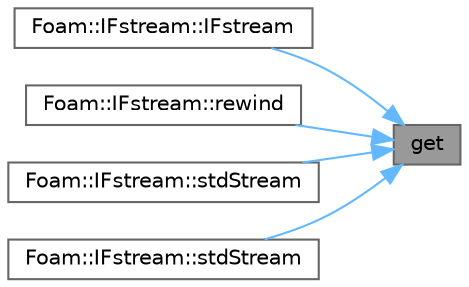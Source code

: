 digraph "get"
{
 // LATEX_PDF_SIZE
  bgcolor="transparent";
  edge [fontname=Helvetica,fontsize=10,labelfontname=Helvetica,labelfontsize=10];
  node [fontname=Helvetica,fontsize=10,shape=box,height=0.2,width=0.4];
  rankdir="RL";
  Node1 [id="Node000001",label="get",height=0.2,width=0.4,color="gray40", fillcolor="grey60", style="filled", fontcolor="black",tooltip=" "];
  Node1 -> Node2 [id="edge1_Node000001_Node000002",dir="back",color="steelblue1",style="solid",tooltip=" "];
  Node2 [id="Node000002",label="Foam::IFstream::IFstream",height=0.2,width=0.4,color="grey40", fillcolor="white", style="filled",URL="$classFoam_1_1IFstream.html#a44e3cfdad61ef8186a1193e583707961",tooltip=" "];
  Node1 -> Node3 [id="edge2_Node000001_Node000003",dir="back",color="steelblue1",style="solid",tooltip=" "];
  Node3 [id="Node000003",label="Foam::IFstream::rewind",height=0.2,width=0.4,color="grey40", fillcolor="white", style="filled",URL="$classFoam_1_1IFstream.html#ab8734e666421c9fe3b6380a818c6c727",tooltip=" "];
  Node1 -> Node4 [id="edge3_Node000001_Node000004",dir="back",color="steelblue1",style="solid",tooltip=" "];
  Node4 [id="Node000004",label="Foam::IFstream::stdStream",height=0.2,width=0.4,color="grey40", fillcolor="white", style="filled",URL="$classFoam_1_1IFstream.html#a550b9faa85e9e65cd140afb96a1d9664",tooltip=" "];
  Node1 -> Node5 [id="edge4_Node000001_Node000005",dir="back",color="steelblue1",style="solid",tooltip=" "];
  Node5 [id="Node000005",label="Foam::IFstream::stdStream",height=0.2,width=0.4,color="grey40", fillcolor="white", style="filled",URL="$classFoam_1_1IFstream.html#a165d72ca39f1eabb0217bd13d82b96aa",tooltip=" "];
}
